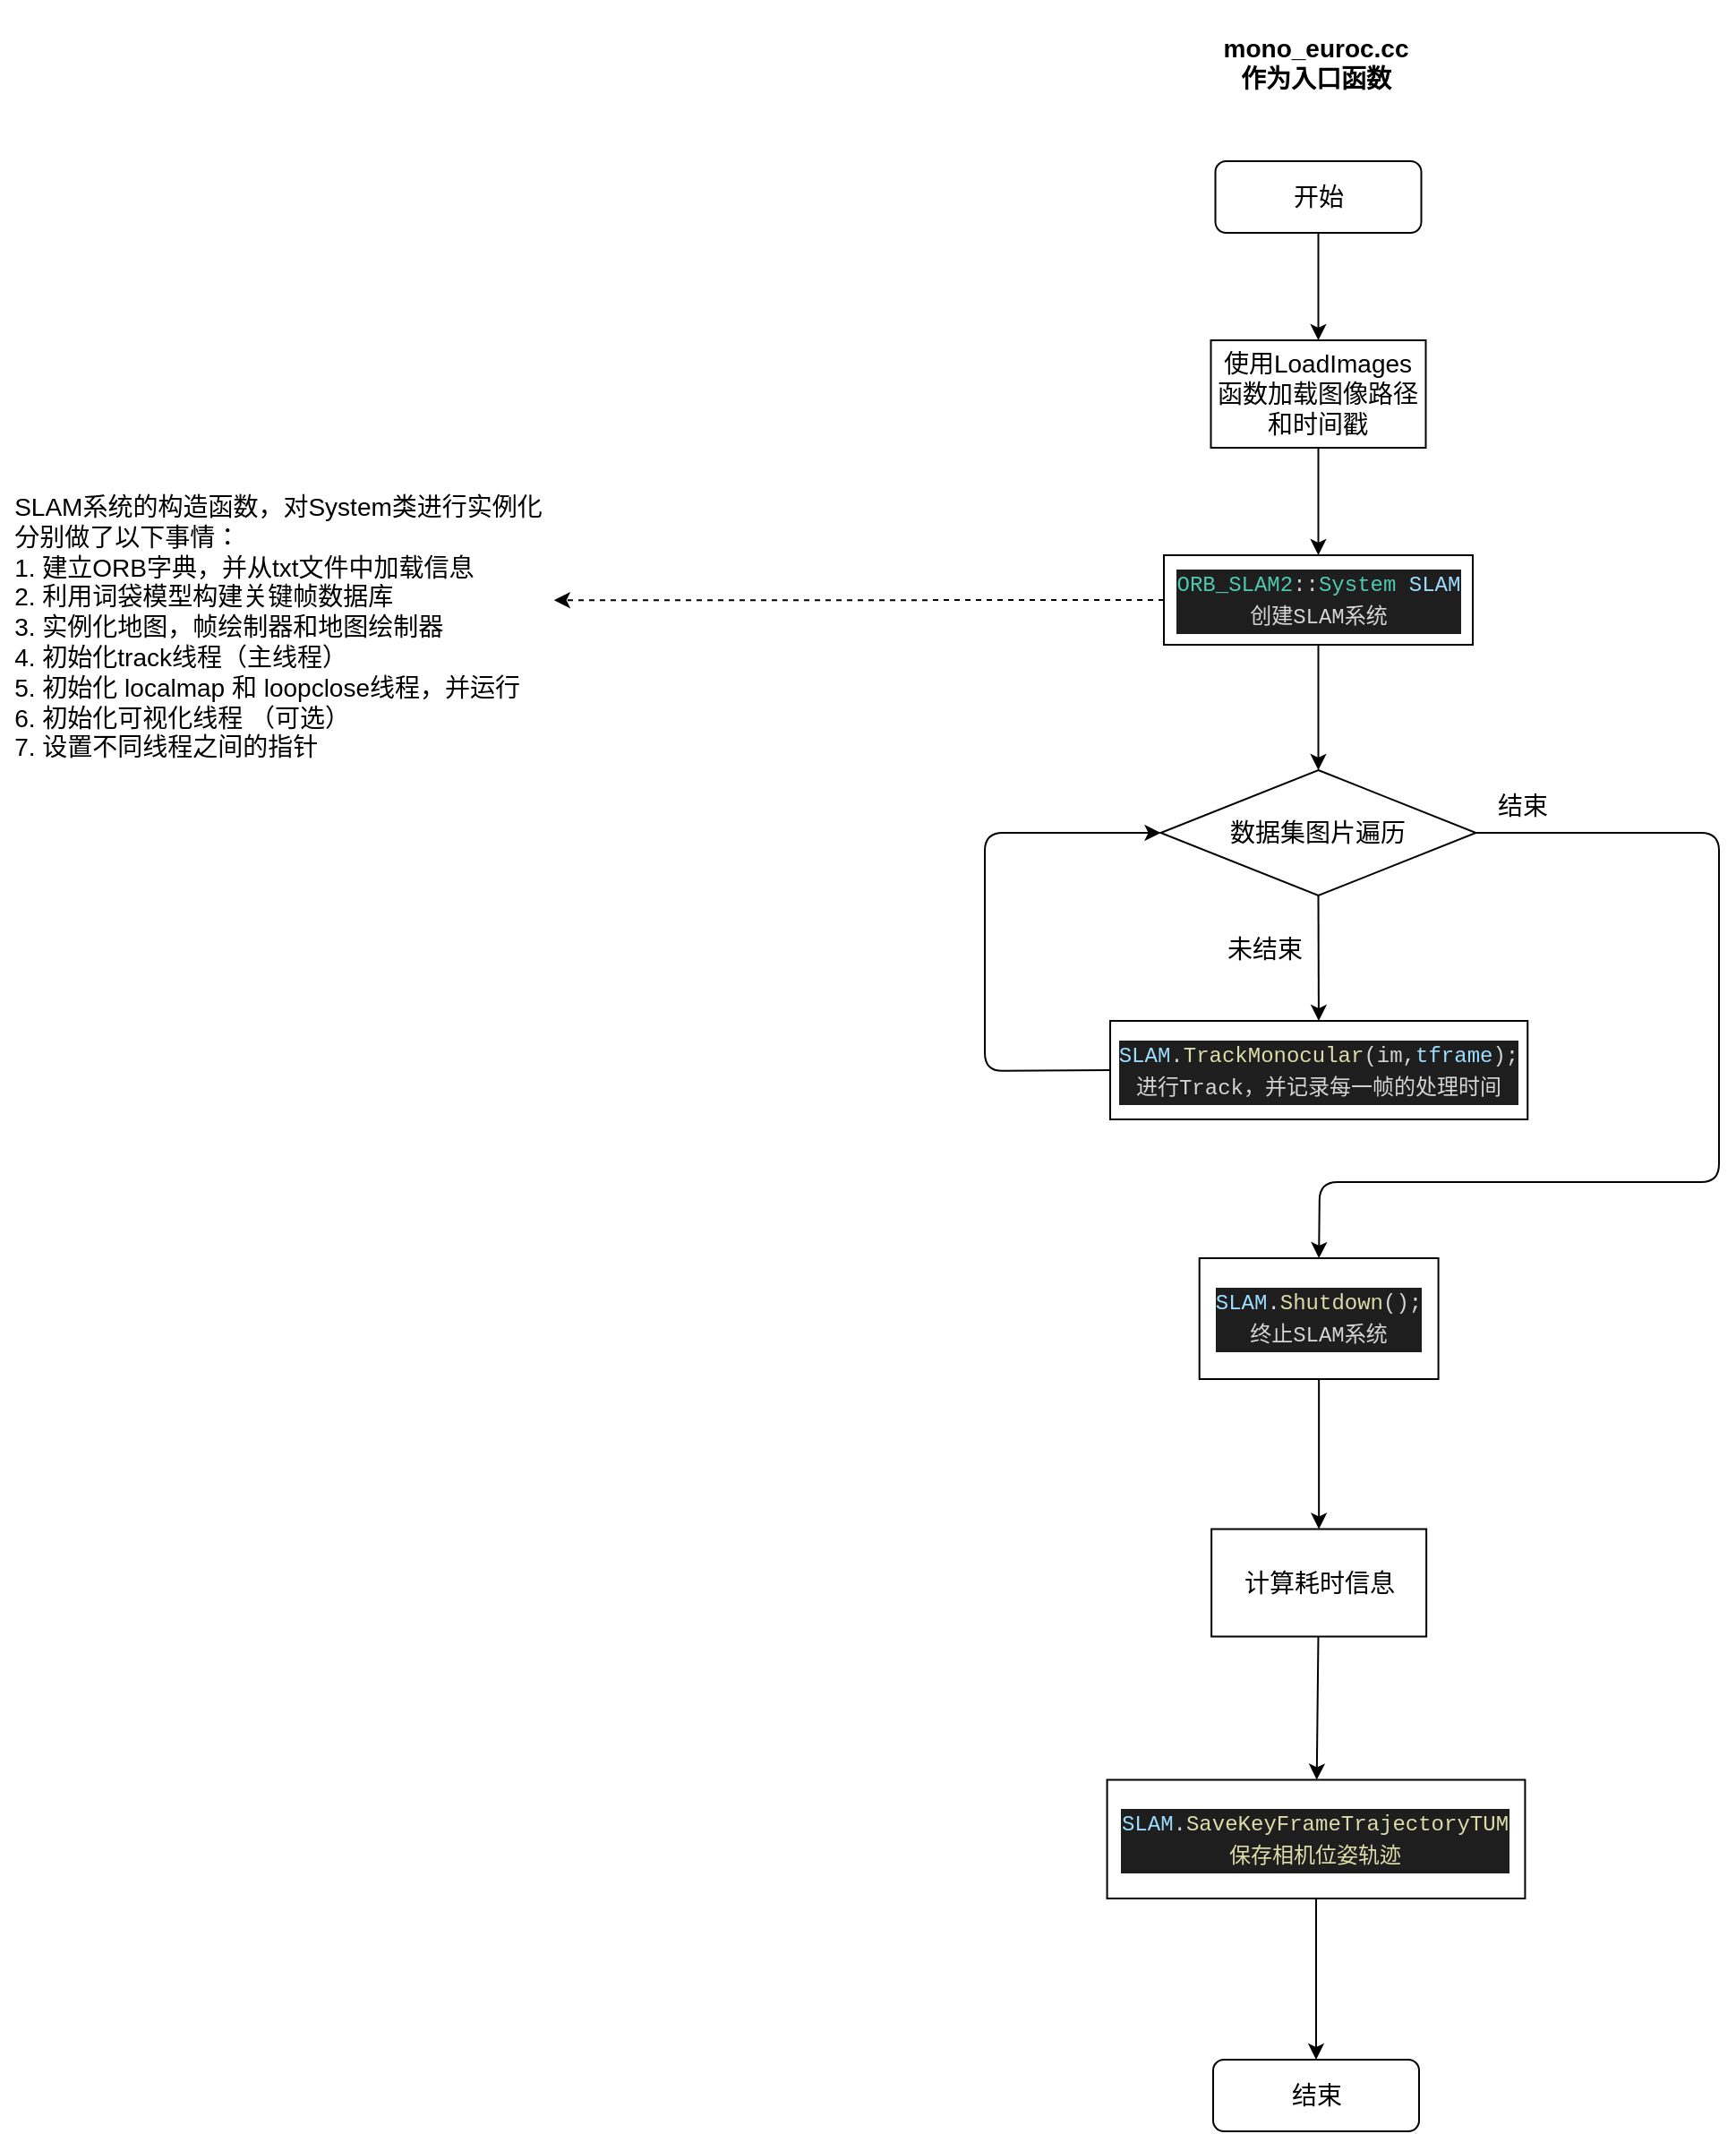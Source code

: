 <mxfile>
    <diagram id="kUcDNTqG35tnqXhUjUfU" name="单目模式流程图">
        <mxGraphModel dx="1926" dy="762" grid="1" gridSize="10" guides="1" tooltips="1" connect="1" arrows="1" fold="1" page="0" pageScale="1" pageWidth="827" pageHeight="1169" math="0" shadow="0">
            <root>
                <mxCell id="0"/>
                <mxCell id="1" parent="0"/>
                <mxCell id="2" value="&lt;b&gt;&lt;font style=&quot;font-size: 14px&quot;&gt;mono_euroc.cc作为入口函数&lt;/font&gt;&lt;/b&gt;" style="text;html=1;strokeColor=none;fillColor=none;align=center;verticalAlign=middle;whiteSpace=wrap;rounded=0;" vertex="1" parent="1">
                    <mxGeometry x="-300" y="-150" width="90" height="70" as="geometry"/>
                </mxCell>
                <mxCell id="13" style="edgeStyle=none;html=1;exitX=0.5;exitY=1;exitDx=0;exitDy=0;entryX=0.5;entryY=0;entryDx=0;entryDy=0;fontSize=14;" edge="1" parent="1" source="3" target="8">
                    <mxGeometry relative="1" as="geometry"/>
                </mxCell>
                <mxCell id="3" value="开始" style="rounded=1;whiteSpace=wrap;html=1;fontSize=14;" vertex="1" parent="1">
                    <mxGeometry x="-311.25" y="-60" width="115" height="40" as="geometry"/>
                </mxCell>
                <mxCell id="11" value="" style="edgeStyle=none;html=1;fontSize=14;" edge="1" parent="1" source="8" target="10">
                    <mxGeometry relative="1" as="geometry"/>
                </mxCell>
                <mxCell id="8" value="使用LoadImages函数加载图像路径和时间戳" style="rounded=0;whiteSpace=wrap;html=1;fontSize=14;" vertex="1" parent="1">
                    <mxGeometry x="-313.75" y="40" width="120" height="60" as="geometry"/>
                </mxCell>
                <mxCell id="18" style="edgeStyle=none;html=1;exitX=0.5;exitY=1;exitDx=0;exitDy=0;entryX=0.5;entryY=0;entryDx=0;entryDy=0;fontSize=14;" edge="1" parent="1" source="10" target="17">
                    <mxGeometry relative="1" as="geometry"/>
                </mxCell>
                <mxCell id="ht9LEjCgL1vxGVpyMyi7-39" style="edgeStyle=none;html=1;entryX=0.998;entryY=0.407;entryDx=0;entryDy=0;entryPerimeter=0;fontSize=9;dashed=1;" edge="1" parent="1" source="10" target="ht9LEjCgL1vxGVpyMyi7-38">
                    <mxGeometry relative="1" as="geometry"/>
                </mxCell>
                <mxCell id="10" value="&lt;div style=&quot;background-color: rgb(30 , 30 , 30) ; font-family: &amp;#34;menlo&amp;#34; , &amp;#34;monaco&amp;#34; , &amp;#34;courier new&amp;#34; , monospace ; font-size: 12px ; line-height: 18px ; color: rgb(212 , 212 , 212)&quot;&gt;&lt;span style=&quot;color: #4ec9b0&quot;&gt;ORB_SLAM2&lt;/span&gt;::&lt;span style=&quot;color: #4ec9b0&quot;&gt;System&lt;/span&gt; &lt;span style=&quot;color: #9cdcfe&quot;&gt;SLAM&lt;/span&gt;&lt;/div&gt;&lt;div style=&quot;background-color: rgb(30 , 30 , 30) ; font-family: &amp;#34;menlo&amp;#34; , &amp;#34;monaco&amp;#34; , &amp;#34;courier new&amp;#34; , monospace ; font-size: 12px ; line-height: 18px ; color: rgb(212 , 212 , 212)&quot;&gt;创建SLAM系统&lt;/div&gt;" style="whiteSpace=wrap;html=1;fontSize=14;rounded=0;" vertex="1" parent="1">
                    <mxGeometry x="-340" y="160" width="172.5" height="50" as="geometry"/>
                </mxCell>
                <mxCell id="21" style="edgeStyle=none;html=1;exitX=0;exitY=0.5;exitDx=0;exitDy=0;fontSize=14;entryX=0;entryY=0.5;entryDx=0;entryDy=0;" edge="1" parent="1" source="14" target="17">
                    <mxGeometry relative="1" as="geometry">
                        <mxPoint x="-450" y="447" as="targetPoint"/>
                        <Array as="points">
                            <mxPoint x="-440" y="448"/>
                            <mxPoint x="-440" y="315"/>
                        </Array>
                    </mxGeometry>
                </mxCell>
                <mxCell id="14" value="&lt;div style=&quot;color: rgb(212 , 212 , 212) ; background-color: rgb(30 , 30 , 30) ; font-family: &amp;#34;menlo&amp;#34; , &amp;#34;monaco&amp;#34; , &amp;#34;courier new&amp;#34; , monospace ; font-size: 12px ; line-height: 18px&quot;&gt;&lt;span style=&quot;color: #9cdcfe&quot;&gt;SLAM&lt;/span&gt;.&lt;span style=&quot;color: #dcdcaa&quot;&gt;TrackMonocular&lt;/span&gt;(im,&lt;span style=&quot;color: #9cdcfe&quot;&gt;tframe&lt;/span&gt;);&lt;/div&gt;&lt;div style=&quot;color: rgb(212 , 212 , 212) ; background-color: rgb(30 , 30 , 30) ; font-family: &amp;#34;menlo&amp;#34; , &amp;#34;monaco&amp;#34; , &amp;#34;courier new&amp;#34; , monospace ; font-size: 12px ; line-height: 18px&quot;&gt;进行Track，并记录每一帧的处理时间&lt;/div&gt;" style="whiteSpace=wrap;html=1;fontSize=14;rounded=0;" vertex="1" parent="1">
                    <mxGeometry x="-370" y="420" width="233.13" height="55" as="geometry"/>
                </mxCell>
                <mxCell id="19" style="edgeStyle=none;html=1;exitX=0.5;exitY=1;exitDx=0;exitDy=0;fontSize=14;" edge="1" parent="1" source="17" target="14">
                    <mxGeometry relative="1" as="geometry"/>
                </mxCell>
                <mxCell id="25" style="edgeStyle=none;html=1;exitX=1;exitY=0.5;exitDx=0;exitDy=0;entryX=0.5;entryY=0;entryDx=0;entryDy=0;fontSize=14;" edge="1" parent="1" source="17" target="22">
                    <mxGeometry relative="1" as="geometry">
                        <Array as="points">
                            <mxPoint x="-30" y="315"/>
                            <mxPoint x="-30" y="510"/>
                            <mxPoint x="-130" y="510"/>
                            <mxPoint x="-253" y="510"/>
                        </Array>
                    </mxGeometry>
                </mxCell>
                <mxCell id="17" value="数据集图片遍历" style="rhombus;whiteSpace=wrap;html=1;fontSize=14;" vertex="1" parent="1">
                    <mxGeometry x="-341.75" y="280" width="176" height="70" as="geometry"/>
                </mxCell>
                <mxCell id="28" value="" style="edgeStyle=none;html=1;fontSize=14;" edge="1" parent="1" source="22" target="27">
                    <mxGeometry relative="1" as="geometry"/>
                </mxCell>
                <mxCell id="22" value="&lt;div style=&quot;color: rgb(212 , 212 , 212) ; background-color: rgb(30 , 30 , 30) ; font-family: &amp;#34;menlo&amp;#34; , &amp;#34;monaco&amp;#34; , &amp;#34;courier new&amp;#34; , monospace ; font-size: 12px ; line-height: 18px&quot;&gt;&lt;span style=&quot;color: #9cdcfe&quot;&gt;SLAM&lt;/span&gt;.&lt;span style=&quot;color: #dcdcaa&quot;&gt;Shutdown&lt;/span&gt;();&lt;/div&gt;&lt;div style=&quot;color: rgb(212 , 212 , 212) ; background-color: rgb(30 , 30 , 30) ; font-family: &amp;#34;menlo&amp;#34; , &amp;#34;monaco&amp;#34; , &amp;#34;courier new&amp;#34; , monospace ; font-size: 12px ; line-height: 18px&quot;&gt;终止SLAM系统&lt;/div&gt;" style="whiteSpace=wrap;html=1;fontSize=14;rounded=0;" vertex="1" parent="1">
                    <mxGeometry x="-320.15" y="552.5" width="133.44" height="67.5" as="geometry"/>
                </mxCell>
                <mxCell id="24" value="未结束" style="text;html=1;align=center;verticalAlign=middle;resizable=0;points=[];autosize=1;strokeColor=none;fillColor=none;fontSize=14;" vertex="1" parent="1">
                    <mxGeometry x="-313.75" y="370" width="60" height="20" as="geometry"/>
                </mxCell>
                <mxCell id="26" value="结束" style="text;html=1;align=center;verticalAlign=middle;resizable=0;points=[];autosize=1;strokeColor=none;fillColor=none;fontSize=14;" vertex="1" parent="1">
                    <mxGeometry x="-160" y="290" width="40" height="20" as="geometry"/>
                </mxCell>
                <mxCell id="30" value="" style="edgeStyle=none;html=1;fontSize=14;" edge="1" parent="1" source="27" target="29">
                    <mxGeometry relative="1" as="geometry"/>
                </mxCell>
                <mxCell id="27" value="计算耗时信息" style="whiteSpace=wrap;html=1;fontSize=14;rounded=0;" vertex="1" parent="1">
                    <mxGeometry x="-313.43" y="703.75" width="120" height="60" as="geometry"/>
                </mxCell>
                <mxCell id="36" value="" style="edgeStyle=none;html=1;fontSize=14;" edge="1" parent="1" source="29" target="34">
                    <mxGeometry relative="1" as="geometry"/>
                </mxCell>
                <mxCell id="29" value="&lt;div style=&quot;color: rgb(212 , 212 , 212) ; background-color: rgb(30 , 30 , 30) ; font-family: &amp;#34;menlo&amp;#34; , &amp;#34;monaco&amp;#34; , &amp;#34;courier new&amp;#34; , monospace ; font-size: 12px ; line-height: 18px&quot;&gt;&lt;span style=&quot;color: #9cdcfe&quot;&gt;SLAM&lt;/span&gt;.&lt;span style=&quot;color: #dcdcaa&quot;&gt;SaveKeyFrameTrajectoryTUM&lt;/span&gt;&lt;/div&gt;&lt;div style=&quot;color: rgb(212 , 212 , 212) ; background-color: rgb(30 , 30 , 30) ; font-family: &amp;#34;menlo&amp;#34; , &amp;#34;monaco&amp;#34; , &amp;#34;courier new&amp;#34; , monospace ; font-size: 12px ; line-height: 18px&quot;&gt;&lt;span style=&quot;color: #dcdcaa&quot;&gt;保存相机位姿轨迹&lt;/span&gt;&lt;/div&gt;" style="whiteSpace=wrap;html=1;fontSize=14;rounded=0;" vertex="1" parent="1">
                    <mxGeometry x="-371.72" y="843.75" width="233.43" height="66.25" as="geometry"/>
                </mxCell>
                <mxCell id="34" value="结束" style="rounded=1;whiteSpace=wrap;html=1;fontSize=14;" vertex="1" parent="1">
                    <mxGeometry x="-312.5" y="1000" width="115" height="40" as="geometry"/>
                </mxCell>
                <mxCell id="ht9LEjCgL1vxGVpyMyi7-38" value="&lt;div style=&quot;text-align: left&quot;&gt;&lt;span&gt;SLAM系统的构造函数，对System类进行实例化&lt;/span&gt;&lt;/div&gt;&lt;div style=&quot;text-align: left&quot;&gt;&lt;span&gt;分别做了以下事情：&lt;/span&gt;&lt;/div&gt;&lt;div style=&quot;text-align: left&quot;&gt;&lt;span&gt;1. 建立ORB字典，并从txt文件中加载信息&lt;/span&gt;&lt;/div&gt;&lt;div style=&quot;text-align: left&quot;&gt;&lt;span&gt;2. 利用词袋模型构建关键帧数据库&lt;/span&gt;&lt;/div&gt;&lt;div style=&quot;text-align: left&quot;&gt;&lt;span&gt;3. 实例化地图，帧绘制器和地图绘制器&lt;/span&gt;&lt;/div&gt;&lt;div style=&quot;text-align: left&quot;&gt;&lt;span&gt;4. 初始化track线程（主线程）&lt;/span&gt;&lt;/div&gt;&lt;div style=&quot;text-align: left&quot;&gt;&lt;span&gt;5. 初始化 localmap 和 loopclose线程，并运行&lt;/span&gt;&lt;/div&gt;&lt;div style=&quot;text-align: left&quot;&gt;&lt;span&gt;6. 初始化可视化线程 （可选）&lt;/span&gt;&lt;/div&gt;&lt;div style=&quot;text-align: left&quot;&gt;&lt;span&gt;7. 设置不同线程之间的指针&lt;/span&gt;&lt;/div&gt;" style="text;html=1;align=center;verticalAlign=middle;resizable=0;points=[];autosize=1;strokeColor=none;fillColor=none;fontSize=14;" vertex="1" parent="1">
                    <mxGeometry x="-990" y="120" width="310" height="160" as="geometry"/>
                </mxCell>
            </root>
        </mxGraphModel>
    </diagram>
    <diagram id="KKggSqBk7t2e9IRQbOnz" name="类图">
        <mxGraphModel dx="1296" dy="647" grid="1" gridSize="10" guides="1" tooltips="1" connect="1" arrows="1" fold="1" page="0" pageScale="1" pageWidth="827" pageHeight="1169" math="0" shadow="0">
            <root>
                <mxCell id="xkjflfmaxc2-2ajrvCld-0"/>
                <mxCell id="xkjflfmaxc2-2ajrvCld-1" parent="xkjflfmaxc2-2ajrvCld-0"/>
                <mxCell id="xkjflfmaxc2-2ajrvCld-2" value="System" style="swimlane;fontStyle=1;align=center;verticalAlign=top;childLayout=stackLayout;horizontal=1;startSize=26;horizontalStack=0;resizeParent=1;resizeParentMax=0;resizeLast=0;collapsible=1;marginBottom=0;fontSize=14;" vertex="1" parent="xkjflfmaxc2-2ajrvCld-1">
                    <mxGeometry x="60" y="50" width="430" height="1470" as="geometry">
                        <mxRectangle x="60" y="50" width="110" height="26" as="alternateBounds"/>
                    </mxGeometry>
                </mxCell>
                <mxCell id="xkjflfmaxc2-2ajrvCld-7" value="eSensor mSensor;" style="text;strokeColor=none;fillColor=none;align=left;verticalAlign=top;spacingLeft=4;spacingRight=4;overflow=hidden;rotatable=0;points=[[0,0.5],[1,0.5]];portConstraint=eastwest;fontSize=14;" vertex="1" parent="xkjflfmaxc2-2ajrvCld-2">
                    <mxGeometry y="26" width="430" height="26" as="geometry"/>
                </mxCell>
                <mxCell id="xkjflfmaxc2-2ajrvCld-6" value="ORBVocabulary* mpVocabulary;" style="text;strokeColor=none;fillColor=none;align=left;verticalAlign=top;spacingLeft=4;spacingRight=4;overflow=hidden;rotatable=0;points=[[0,0.5],[1,0.5]];portConstraint=eastwest;fontSize=14;" vertex="1" parent="xkjflfmaxc2-2ajrvCld-2">
                    <mxGeometry y="52" width="430" height="26" as="geometry"/>
                </mxCell>
                <mxCell id="xkjflfmaxc2-2ajrvCld-9" value="KeyFrameDatabase* mpKeyFrameDatabase;" style="text;strokeColor=none;fillColor=none;align=left;verticalAlign=top;spacingLeft=4;spacingRight=4;overflow=hidden;rotatable=0;points=[[0,0.5],[1,0.5]];portConstraint=eastwest;fontSize=14;" vertex="1" parent="xkjflfmaxc2-2ajrvCld-2">
                    <mxGeometry y="78" width="430" height="26" as="geometry"/>
                </mxCell>
                <mxCell id="xkjflfmaxc2-2ajrvCld-10" value="Map* mpMap;" style="text;strokeColor=none;fillColor=none;align=left;verticalAlign=top;spacingLeft=4;spacingRight=4;overflow=hidden;rotatable=0;points=[[0,0.5],[1,0.5]];portConstraint=eastwest;fontSize=14;" vertex="1" parent="xkjflfmaxc2-2ajrvCld-2">
                    <mxGeometry y="104" width="430" height="26" as="geometry"/>
                </mxCell>
                <mxCell id="xkjflfmaxc2-2ajrvCld-11" value="Tracking* mpTracker;" style="text;strokeColor=none;fillColor=none;align=left;verticalAlign=top;spacingLeft=4;spacingRight=4;overflow=hidden;rotatable=0;points=[[0,0.5],[1,0.5]];portConstraint=eastwest;fontSize=14;" vertex="1" parent="xkjflfmaxc2-2ajrvCld-2">
                    <mxGeometry y="130" width="430" height="26" as="geometry"/>
                </mxCell>
                <mxCell id="xkjflfmaxc2-2ajrvCld-12" value="LocalMapping* mpLocalMapper;" style="text;strokeColor=none;fillColor=none;align=left;verticalAlign=top;spacingLeft=4;spacingRight=4;overflow=hidden;rotatable=0;points=[[0,0.5],[1,0.5]];portConstraint=eastwest;fontSize=14;" vertex="1" parent="xkjflfmaxc2-2ajrvCld-2">
                    <mxGeometry y="156" width="430" height="26" as="geometry"/>
                </mxCell>
                <mxCell id="xkjflfmaxc2-2ajrvCld-13" value="LoopClosing* mpLoopCloser;" style="text;strokeColor=none;fillColor=none;align=left;verticalAlign=top;spacingLeft=4;spacingRight=4;overflow=hidden;rotatable=0;points=[[0,0.5],[1,0.5]];portConstraint=eastwest;fontSize=14;" vertex="1" parent="xkjflfmaxc2-2ajrvCld-2">
                    <mxGeometry y="182" width="430" height="26" as="geometry"/>
                </mxCell>
                <mxCell id="xkjflfmaxc2-2ajrvCld-14" value="Viewer* mpViewer;" style="text;strokeColor=none;fillColor=none;align=left;verticalAlign=top;spacingLeft=4;spacingRight=4;overflow=hidden;rotatable=0;points=[[0,0.5],[1,0.5]];portConstraint=eastwest;fontSize=14;" vertex="1" parent="xkjflfmaxc2-2ajrvCld-2">
                    <mxGeometry y="208" width="430" height="26" as="geometry"/>
                </mxCell>
                <mxCell id="xkjflfmaxc2-2ajrvCld-15" value="FrameDrawer* mpFrameDrawer;" style="text;strokeColor=none;fillColor=none;align=left;verticalAlign=top;spacingLeft=4;spacingRight=4;overflow=hidden;rotatable=0;points=[[0,0.5],[1,0.5]];portConstraint=eastwest;fontSize=14;" vertex="1" parent="xkjflfmaxc2-2ajrvCld-2">
                    <mxGeometry y="234" width="430" height="26" as="geometry"/>
                </mxCell>
                <mxCell id="xkjflfmaxc2-2ajrvCld-16" value="MapDrawer* mpMapDrawer;" style="text;strokeColor=none;fillColor=none;align=left;verticalAlign=top;spacingLeft=4;spacingRight=4;overflow=hidden;rotatable=0;points=[[0,0.5],[1,0.5]];portConstraint=eastwest;fontSize=14;" vertex="1" parent="xkjflfmaxc2-2ajrvCld-2">
                    <mxGeometry y="260" width="430" height="26" as="geometry"/>
                </mxCell>
                <mxCell id="xkjflfmaxc2-2ajrvCld-17" value="std::thread* mptLocalMapping;" style="text;strokeColor=none;fillColor=none;align=left;verticalAlign=top;spacingLeft=4;spacingRight=4;overflow=hidden;rotatable=0;points=[[0,0.5],[1,0.5]];portConstraint=eastwest;fontSize=14;" vertex="1" parent="xkjflfmaxc2-2ajrvCld-2">
                    <mxGeometry y="286" width="430" height="26" as="geometry"/>
                </mxCell>
                <mxCell id="xkjflfmaxc2-2ajrvCld-18" value="std::thread* mptLoopClosing;" style="text;strokeColor=none;fillColor=none;align=left;verticalAlign=top;spacingLeft=4;spacingRight=4;overflow=hidden;rotatable=0;points=[[0,0.5],[1,0.5]];portConstraint=eastwest;fontSize=14;" vertex="1" parent="xkjflfmaxc2-2ajrvCld-2">
                    <mxGeometry y="312" width="430" height="26" as="geometry"/>
                </mxCell>
                <mxCell id="xkjflfmaxc2-2ajrvCld-19" value="std::thread* mptViewer;" style="text;strokeColor=none;fillColor=none;align=left;verticalAlign=top;spacingLeft=4;spacingRight=4;overflow=hidden;rotatable=0;points=[[0,0.5],[1,0.5]];portConstraint=eastwest;fontSize=14;" vertex="1" parent="xkjflfmaxc2-2ajrvCld-2">
                    <mxGeometry y="338" width="430" height="26" as="geometry"/>
                </mxCell>
                <mxCell id="xkjflfmaxc2-2ajrvCld-20" value="std::mutex mMutexReset;" style="text;strokeColor=none;fillColor=none;align=left;verticalAlign=top;spacingLeft=4;spacingRight=4;overflow=hidden;rotatable=0;points=[[0,0.5],[1,0.5]];portConstraint=eastwest;fontSize=14;" vertex="1" parent="xkjflfmaxc2-2ajrvCld-2">
                    <mxGeometry y="364" width="430" height="26" as="geometry"/>
                </mxCell>
                <mxCell id="xkjflfmaxc2-2ajrvCld-21" value="bool mbReset;" style="text;strokeColor=none;fillColor=none;align=left;verticalAlign=top;spacingLeft=4;spacingRight=4;overflow=hidden;rotatable=0;points=[[0,0.5],[1,0.5]];portConstraint=eastwest;fontSize=14;" vertex="1" parent="xkjflfmaxc2-2ajrvCld-2">
                    <mxGeometry y="390" width="430" height="26" as="geometry"/>
                </mxCell>
                <mxCell id="xkjflfmaxc2-2ajrvCld-22" value="std::mutex mMutexMode;" style="text;strokeColor=none;fillColor=none;align=left;verticalAlign=top;spacingLeft=4;spacingRight=4;overflow=hidden;rotatable=0;points=[[0,0.5],[1,0.5]];portConstraint=eastwest;fontSize=14;" vertex="1" parent="xkjflfmaxc2-2ajrvCld-2">
                    <mxGeometry y="416" width="430" height="26" as="geometry"/>
                </mxCell>
                <mxCell id="xkjflfmaxc2-2ajrvCld-23" value="bool mbActivateLocalizationMode;" style="text;strokeColor=none;fillColor=none;align=left;verticalAlign=top;spacingLeft=4;spacingRight=4;overflow=hidden;rotatable=0;points=[[0,0.5],[1,0.5]];portConstraint=eastwest;fontSize=14;" vertex="1" parent="xkjflfmaxc2-2ajrvCld-2">
                    <mxGeometry y="442" width="430" height="26" as="geometry"/>
                </mxCell>
                <mxCell id="xkjflfmaxc2-2ajrvCld-24" value="bool mbDeactivateLocalizationMode;&#10;" style="text;strokeColor=none;fillColor=none;align=left;verticalAlign=top;spacingLeft=4;spacingRight=4;overflow=hidden;rotatable=0;points=[[0,0.5],[1,0.5]];portConstraint=eastwest;fontSize=14;" vertex="1" parent="xkjflfmaxc2-2ajrvCld-2">
                    <mxGeometry y="468" width="430" height="26" as="geometry"/>
                </mxCell>
                <mxCell id="xkjflfmaxc2-2ajrvCld-25" value="int mTrackingState;" style="text;strokeColor=none;fillColor=none;align=left;verticalAlign=top;spacingLeft=4;spacingRight=4;overflow=hidden;rotatable=0;points=[[0,0.5],[1,0.5]];portConstraint=eastwest;fontSize=14;" vertex="1" parent="xkjflfmaxc2-2ajrvCld-2">
                    <mxGeometry y="494" width="430" height="26" as="geometry"/>
                </mxCell>
                <mxCell id="xkjflfmaxc2-2ajrvCld-26" value="std::vector&lt;MapPoint*&gt; mTrackedMapPoints;" style="text;strokeColor=none;fillColor=none;align=left;verticalAlign=top;spacingLeft=4;spacingRight=4;overflow=hidden;rotatable=0;points=[[0,0.5],[1,0.5]];portConstraint=eastwest;fontSize=14;" vertex="1" parent="xkjflfmaxc2-2ajrvCld-2">
                    <mxGeometry y="520" width="430" height="26" as="geometry"/>
                </mxCell>
                <mxCell id="xkjflfmaxc2-2ajrvCld-27" value="std::vector&lt;cv::KeyPoint&gt; mTrackedKeyPointsUn;" style="text;strokeColor=none;fillColor=none;align=left;verticalAlign=top;spacingLeft=4;spacingRight=4;overflow=hidden;rotatable=0;points=[[0,0.5],[1,0.5]];portConstraint=eastwest;fontSize=14;" vertex="1" parent="xkjflfmaxc2-2ajrvCld-2">
                    <mxGeometry y="546" width="430" height="26" as="geometry"/>
                </mxCell>
                <mxCell id="xkjflfmaxc2-2ajrvCld-28" value="std::mutex mMutexState;" style="text;strokeColor=none;fillColor=none;align=left;verticalAlign=top;spacingLeft=4;spacingRight=4;overflow=hidden;rotatable=0;points=[[0,0.5],[1,0.5]];portConstraint=eastwest;fontSize=14;" vertex="1" parent="xkjflfmaxc2-2ajrvCld-2">
                    <mxGeometry y="572" width="430" height="26" as="geometry"/>
                </mxCell>
                <mxCell id="xkjflfmaxc2-2ajrvCld-4" value="" style="line;strokeWidth=1;fillColor=none;align=left;verticalAlign=middle;spacingTop=-1;spacingLeft=3;spacingRight=3;rotatable=0;labelPosition=right;points=[];portConstraint=eastwest;fontSize=14;" vertex="1" parent="xkjflfmaxc2-2ajrvCld-2">
                    <mxGeometry y="598" width="430" height="8" as="geometry"/>
                </mxCell>
                <mxCell id="xkjflfmaxc2-2ajrvCld-8" value="System()&#10;构造函数，用来初始化整个系统" style="text;strokeColor=none;fillColor=none;align=left;verticalAlign=top;spacingLeft=4;spacingRight=4;overflow=hidden;rotatable=0;points=[[0,0.5],[1,0.5]];portConstraint=eastwest;fontSize=14;" vertex="1" parent="xkjflfmaxc2-2ajrvCld-2">
                    <mxGeometry y="606" width="430" height="54" as="geometry"/>
                </mxCell>
                <mxCell id="xkjflfmaxc2-2ajrvCld-55" value="cv::Mat TrackStereo()" style="text;strokeColor=none;fillColor=none;align=left;verticalAlign=top;spacingLeft=4;spacingRight=4;overflow=hidden;rotatable=0;points=[[0,0.5],[1,0.5]];portConstraint=eastwest;fontSize=14;" vertex="1" parent="xkjflfmaxc2-2ajrvCld-2">
                    <mxGeometry y="660" width="430" height="54" as="geometry"/>
                </mxCell>
                <mxCell id="xkjflfmaxc2-2ajrvCld-56" value="cv::Mat TrackRGBD" style="text;strokeColor=none;fillColor=none;align=left;verticalAlign=top;spacingLeft=4;spacingRight=4;overflow=hidden;rotatable=0;points=[[0,0.5],[1,0.5]];portConstraint=eastwest;fontSize=14;" vertex="1" parent="xkjflfmaxc2-2ajrvCld-2">
                    <mxGeometry y="714" width="430" height="54" as="geometry"/>
                </mxCell>
                <mxCell id="xkjflfmaxc2-2ajrvCld-57" value="cv::Mat TrackMonocular(const cv::Mat &amp;im, &#10;                                       const double &amp;timestamp); " style="text;strokeColor=none;fillColor=none;align=left;verticalAlign=top;spacingLeft=4;spacingRight=4;overflow=hidden;rotatable=0;points=[[0,0.5],[1,0.5]];portConstraint=eastwest;fontSize=14;" vertex="1" parent="xkjflfmaxc2-2ajrvCld-2">
                    <mxGeometry y="768" width="430" height="54" as="geometry"/>
                </mxCell>
                <mxCell id="xkjflfmaxc2-2ajrvCld-58" value="void ActivateLocalizationMode();" style="text;strokeColor=none;fillColor=none;align=left;verticalAlign=top;spacingLeft=4;spacingRight=4;overflow=hidden;rotatable=0;points=[[0,0.5],[1,0.5]];portConstraint=eastwest;fontSize=14;" vertex="1" parent="xkjflfmaxc2-2ajrvCld-2">
                    <mxGeometry y="822" width="430" height="54" as="geometry"/>
                </mxCell>
                <mxCell id="xkjflfmaxc2-2ajrvCld-59" value="void DeactivateLocalizationMode();" style="text;strokeColor=none;fillColor=none;align=left;verticalAlign=top;spacingLeft=4;spacingRight=4;overflow=hidden;rotatable=0;points=[[0,0.5],[1,0.5]];portConstraint=eastwest;fontSize=14;" vertex="1" parent="xkjflfmaxc2-2ajrvCld-2">
                    <mxGeometry y="876" width="430" height="54" as="geometry"/>
                </mxCell>
                <mxCell id="xkjflfmaxc2-2ajrvCld-60" value="bool MapChanged();" style="text;strokeColor=none;fillColor=none;align=left;verticalAlign=top;spacingLeft=4;spacingRight=4;overflow=hidden;rotatable=0;points=[[0,0.5],[1,0.5]];portConstraint=eastwest;fontSize=14;" vertex="1" parent="xkjflfmaxc2-2ajrvCld-2">
                    <mxGeometry y="930" width="430" height="54" as="geometry"/>
                </mxCell>
                <mxCell id="xkjflfmaxc2-2ajrvCld-61" value="void Reset();" style="text;strokeColor=none;fillColor=none;align=left;verticalAlign=top;spacingLeft=4;spacingRight=4;overflow=hidden;rotatable=0;points=[[0,0.5],[1,0.5]];portConstraint=eastwest;fontSize=14;" vertex="1" parent="xkjflfmaxc2-2ajrvCld-2">
                    <mxGeometry y="984" width="430" height="54" as="geometry"/>
                </mxCell>
                <mxCell id="xkjflfmaxc2-2ajrvCld-62" value=" void Shutdown();" style="text;strokeColor=none;fillColor=none;align=left;verticalAlign=top;spacingLeft=4;spacingRight=4;overflow=hidden;rotatable=0;points=[[0,0.5],[1,0.5]];portConstraint=eastwest;fontSize=14;" vertex="1" parent="xkjflfmaxc2-2ajrvCld-2">
                    <mxGeometry y="1038" width="430" height="54" as="geometry"/>
                </mxCell>
                <mxCell id="xkjflfmaxc2-2ajrvCld-63" value="void SaveTrajectoryTUM(const string &amp;filename);" style="text;strokeColor=none;fillColor=none;align=left;verticalAlign=top;spacingLeft=4;spacingRight=4;overflow=hidden;rotatable=0;points=[[0,0.5],[1,0.5]];portConstraint=eastwest;fontSize=14;" vertex="1" parent="xkjflfmaxc2-2ajrvCld-2">
                    <mxGeometry y="1092" width="430" height="54" as="geometry"/>
                </mxCell>
                <mxCell id="xkjflfmaxc2-2ajrvCld-64" value="void SaveKeyFrameTrajectoryTUM(const string &amp;filename);" style="text;strokeColor=none;fillColor=none;align=left;verticalAlign=top;spacingLeft=4;spacingRight=4;overflow=hidden;rotatable=0;points=[[0,0.5],[1,0.5]];portConstraint=eastwest;fontSize=14;" vertex="1" parent="xkjflfmaxc2-2ajrvCld-2">
                    <mxGeometry y="1146" width="430" height="54" as="geometry"/>
                </mxCell>
                <mxCell id="xkjflfmaxc2-2ajrvCld-66" value="void SaveKeyFrameTrajectoryTUM(const string &amp;filename);" style="text;strokeColor=none;fillColor=none;align=left;verticalAlign=top;spacingLeft=4;spacingRight=4;overflow=hidden;rotatable=0;points=[[0,0.5],[1,0.5]];portConstraint=eastwest;fontSize=14;" vertex="1" parent="xkjflfmaxc2-2ajrvCld-2">
                    <mxGeometry y="1200" width="430" height="54" as="geometry"/>
                </mxCell>
                <mxCell id="xkjflfmaxc2-2ajrvCld-67" value="void SaveTrajectoryKITTI(const string &amp;filename);" style="text;strokeColor=none;fillColor=none;align=left;verticalAlign=top;spacingLeft=4;spacingRight=4;overflow=hidden;rotatable=0;points=[[0,0.5],[1,0.5]];portConstraint=eastwest;fontSize=14;" vertex="1" parent="xkjflfmaxc2-2ajrvCld-2">
                    <mxGeometry y="1254" width="430" height="54" as="geometry"/>
                </mxCell>
                <mxCell id="xkjflfmaxc2-2ajrvCld-68" value="int GetTrackingState();" style="text;strokeColor=none;fillColor=none;align=left;verticalAlign=top;spacingLeft=4;spacingRight=4;overflow=hidden;rotatable=0;points=[[0,0.5],[1,0.5]];portConstraint=eastwest;fontSize=14;" vertex="1" parent="xkjflfmaxc2-2ajrvCld-2">
                    <mxGeometry y="1308" width="430" height="54" as="geometry"/>
                </mxCell>
                <mxCell id="xkjflfmaxc2-2ajrvCld-69" value="std::vector&lt;MapPoint*&gt; GetTrackedMapPoints();" style="text;strokeColor=none;fillColor=none;align=left;verticalAlign=top;spacingLeft=4;spacingRight=4;overflow=hidden;rotatable=0;points=[[0,0.5],[1,0.5]];portConstraint=eastwest;fontSize=14;" vertex="1" parent="xkjflfmaxc2-2ajrvCld-2">
                    <mxGeometry y="1362" width="430" height="54" as="geometry"/>
                </mxCell>
                <mxCell id="xkjflfmaxc2-2ajrvCld-65" value="std::vector&lt;cv::KeyPoint&gt; GetTrackedKeyPointsUn();" style="text;strokeColor=none;fillColor=none;align=left;verticalAlign=top;spacingLeft=4;spacingRight=4;overflow=hidden;rotatable=0;points=[[0,0.5],[1,0.5]];portConstraint=eastwest;fontSize=14;" vertex="1" parent="xkjflfmaxc2-2ajrvCld-2">
                    <mxGeometry y="1416" width="430" height="54" as="geometry"/>
                </mxCell>
            </root>
        </mxGraphModel>
    </diagram>
</mxfile>
